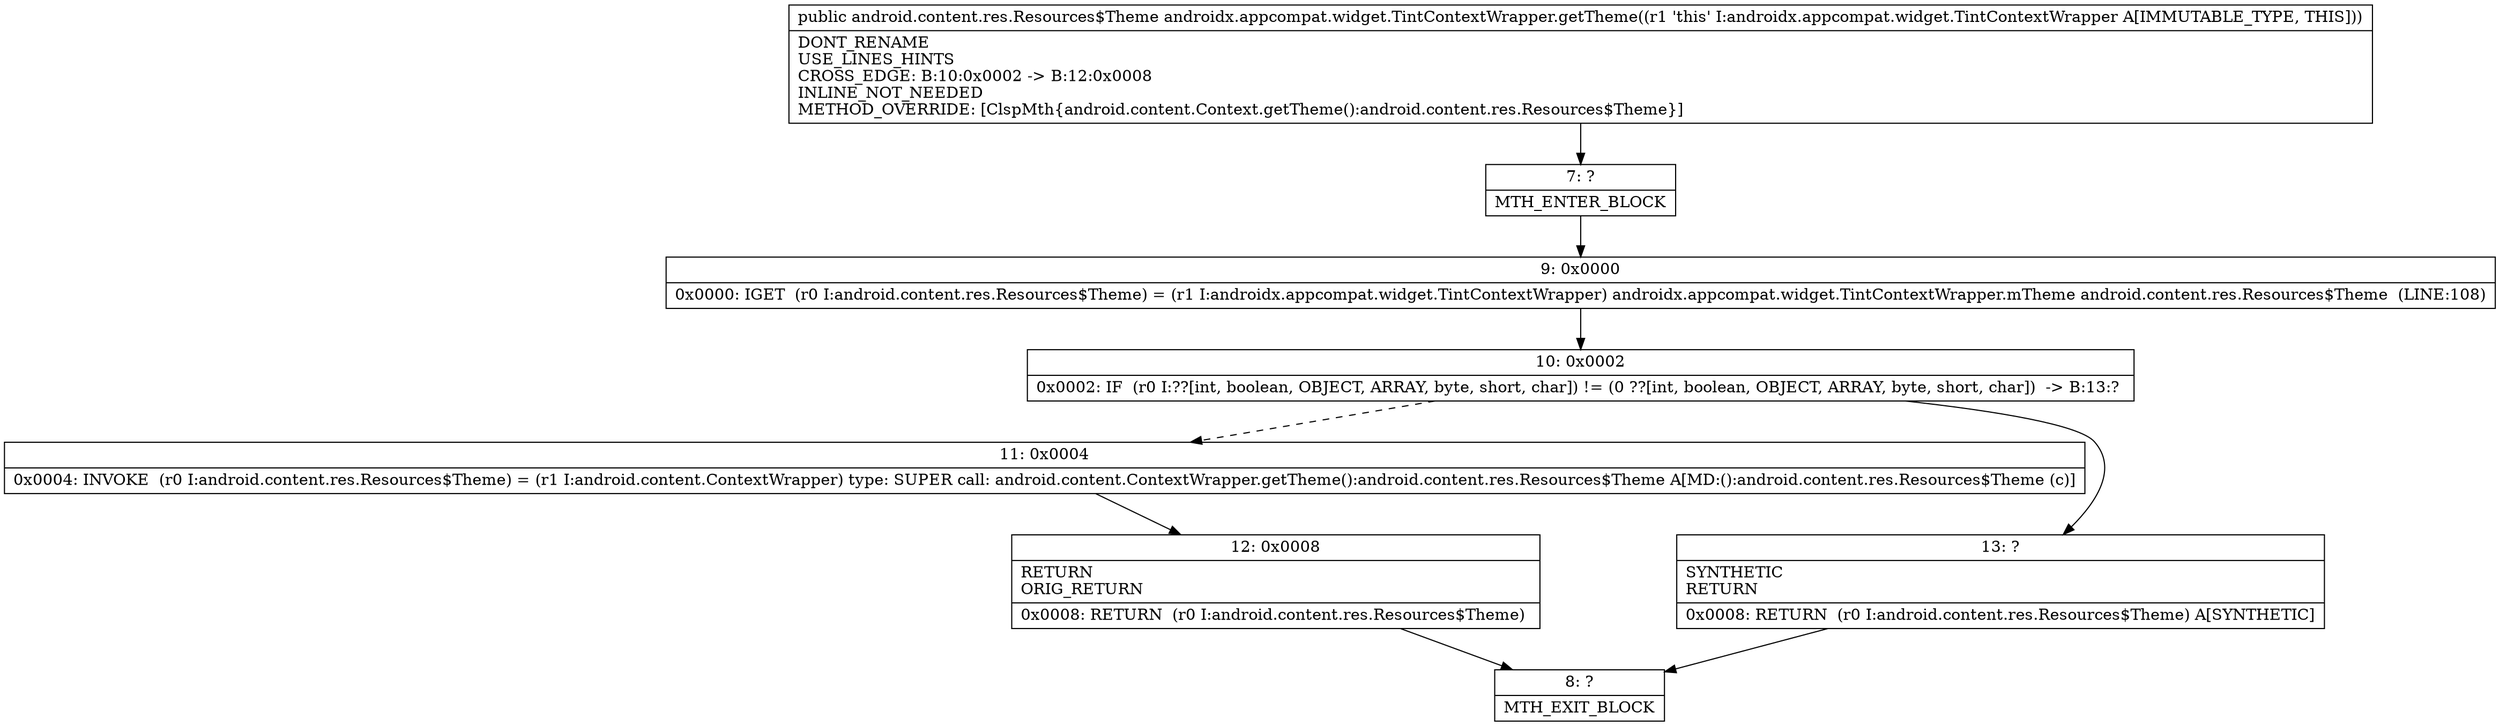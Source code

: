 digraph "CFG forandroidx.appcompat.widget.TintContextWrapper.getTheme()Landroid\/content\/res\/Resources$Theme;" {
Node_7 [shape=record,label="{7\:\ ?|MTH_ENTER_BLOCK\l}"];
Node_9 [shape=record,label="{9\:\ 0x0000|0x0000: IGET  (r0 I:android.content.res.Resources$Theme) = (r1 I:androidx.appcompat.widget.TintContextWrapper) androidx.appcompat.widget.TintContextWrapper.mTheme android.content.res.Resources$Theme  (LINE:108)\l}"];
Node_10 [shape=record,label="{10\:\ 0x0002|0x0002: IF  (r0 I:??[int, boolean, OBJECT, ARRAY, byte, short, char]) != (0 ??[int, boolean, OBJECT, ARRAY, byte, short, char])  \-\> B:13:? \l}"];
Node_11 [shape=record,label="{11\:\ 0x0004|0x0004: INVOKE  (r0 I:android.content.res.Resources$Theme) = (r1 I:android.content.ContextWrapper) type: SUPER call: android.content.ContextWrapper.getTheme():android.content.res.Resources$Theme A[MD:():android.content.res.Resources$Theme (c)]\l}"];
Node_12 [shape=record,label="{12\:\ 0x0008|RETURN\lORIG_RETURN\l|0x0008: RETURN  (r0 I:android.content.res.Resources$Theme) \l}"];
Node_8 [shape=record,label="{8\:\ ?|MTH_EXIT_BLOCK\l}"];
Node_13 [shape=record,label="{13\:\ ?|SYNTHETIC\lRETURN\l|0x0008: RETURN  (r0 I:android.content.res.Resources$Theme) A[SYNTHETIC]\l}"];
MethodNode[shape=record,label="{public android.content.res.Resources$Theme androidx.appcompat.widget.TintContextWrapper.getTheme((r1 'this' I:androidx.appcompat.widget.TintContextWrapper A[IMMUTABLE_TYPE, THIS]))  | DONT_RENAME\lUSE_LINES_HINTS\lCROSS_EDGE: B:10:0x0002 \-\> B:12:0x0008\lINLINE_NOT_NEEDED\lMETHOD_OVERRIDE: [ClspMth\{android.content.Context.getTheme():android.content.res.Resources$Theme\}]\l}"];
MethodNode -> Node_7;Node_7 -> Node_9;
Node_9 -> Node_10;
Node_10 -> Node_11[style=dashed];
Node_10 -> Node_13;
Node_11 -> Node_12;
Node_12 -> Node_8;
Node_13 -> Node_8;
}

